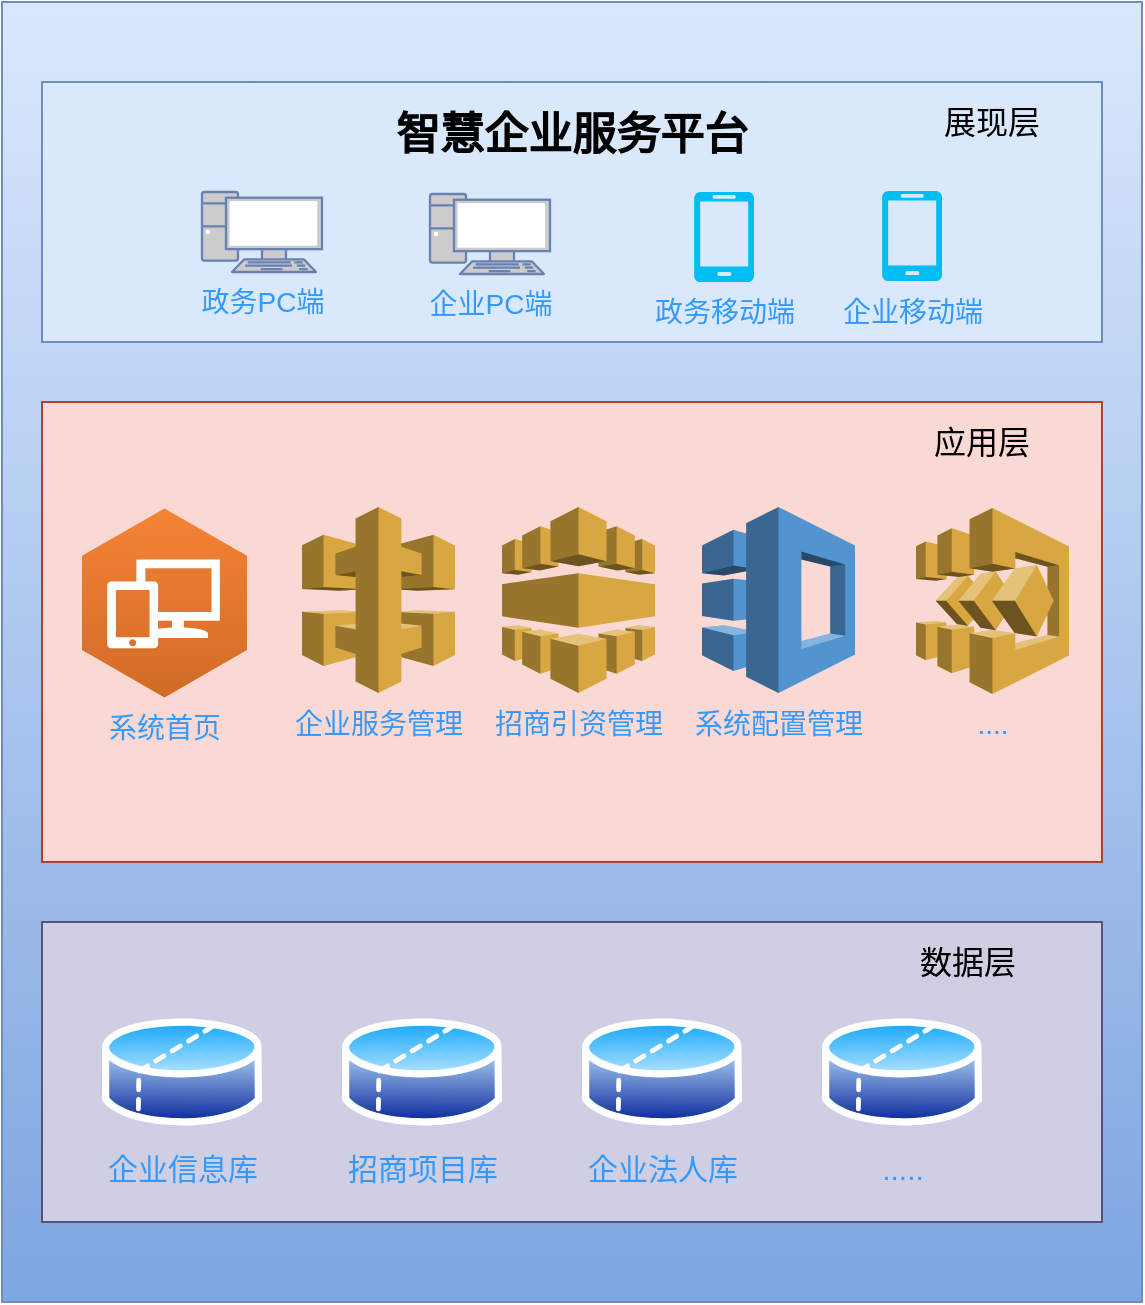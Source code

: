 <mxfile version="14.2.9" type="github">
  <diagram id="xwpSypxVo-qvQC3v7Vhw" name="Page-1">
    <mxGraphModel dx="754" dy="475" grid="1" gridSize="10" guides="1" tooltips="1" connect="1" arrows="1" fold="1" page="1" pageScale="1" pageWidth="827" pageHeight="1169" math="0" shadow="0">
      <root>
        <mxCell id="0" />
        <mxCell id="1" parent="0" />
        <mxCell id="zwwpV-oR1FDmDDmUrEG6-1" value="" style="rounded=0;whiteSpace=wrap;html=1;fillColor=#dae8fc;strokeColor=#6c8ebf;gradientColor=#7ea6e0;" vertex="1" parent="1">
          <mxGeometry x="140" y="440" width="570" height="650" as="geometry" />
        </mxCell>
        <mxCell id="zwwpV-oR1FDmDDmUrEG6-10" value="" style="group" vertex="1" connectable="0" parent="1">
          <mxGeometry x="160" y="480" width="530" height="130" as="geometry" />
        </mxCell>
        <mxCell id="zwwpV-oR1FDmDDmUrEG6-2" value="" style="rounded=0;whiteSpace=wrap;html=1;fillColor=#dae8fc;strokeColor=#6c8ebf;" vertex="1" parent="zwwpV-oR1FDmDDmUrEG6-10">
          <mxGeometry width="530" height="130" as="geometry" />
        </mxCell>
        <mxCell id="zwwpV-oR1FDmDDmUrEG6-3" value="&lt;b&gt;&lt;font style=&quot;font-size: 22px&quot;&gt;智慧企业服务平台&lt;/font&gt;&lt;/b&gt;" style="text;html=1;strokeColor=none;fillColor=none;align=center;verticalAlign=middle;whiteSpace=wrap;rounded=0;" vertex="1" parent="zwwpV-oR1FDmDDmUrEG6-10">
          <mxGeometry x="100" y="17" width="330" height="20" as="geometry" />
        </mxCell>
        <mxCell id="zwwpV-oR1FDmDDmUrEG6-4" value="&lt;font color=&quot;#3399ff&quot; style=&quot;font-size: 14px&quot;&gt;政务PC端&lt;/font&gt;" style="fontColor=#0066CC;verticalAlign=top;verticalLabelPosition=bottom;labelPosition=center;align=center;html=1;outlineConnect=0;fillColor=#CCCCCC;strokeColor=#6881B3;gradientColor=none;gradientDirection=north;strokeWidth=2;shape=mxgraph.networks.pc;" vertex="1" parent="zwwpV-oR1FDmDDmUrEG6-10">
          <mxGeometry x="80" y="55" width="60" height="40" as="geometry" />
        </mxCell>
        <mxCell id="zwwpV-oR1FDmDDmUrEG6-5" value="&lt;font color=&quot;#3399ff&quot; style=&quot;font-size: 14px&quot;&gt;企业PC端&lt;/font&gt;" style="fontColor=#0066CC;verticalAlign=top;verticalLabelPosition=bottom;labelPosition=center;align=center;html=1;outlineConnect=0;fillColor=#CCCCCC;strokeColor=#6881B3;gradientColor=none;gradientDirection=north;strokeWidth=2;shape=mxgraph.networks.pc;" vertex="1" parent="zwwpV-oR1FDmDDmUrEG6-10">
          <mxGeometry x="194" y="56" width="60" height="40" as="geometry" />
        </mxCell>
        <mxCell id="zwwpV-oR1FDmDDmUrEG6-7" value="&lt;font color=&quot;#3399ff&quot; style=&quot;font-size: 14px&quot;&gt;政务移动端&lt;/font&gt;" style="verticalLabelPosition=bottom;html=1;verticalAlign=top;align=center;strokeColor=none;fillColor=#00BEF2;shape=mxgraph.azure.mobile;pointerEvents=1;" vertex="1" parent="zwwpV-oR1FDmDDmUrEG6-10">
          <mxGeometry x="326" y="55" width="30" height="45" as="geometry" />
        </mxCell>
        <mxCell id="zwwpV-oR1FDmDDmUrEG6-8" value="&lt;font color=&quot;#3399ff&quot; style=&quot;font-size: 14px&quot;&gt;企业移动端&lt;/font&gt;" style="verticalLabelPosition=bottom;html=1;verticalAlign=top;align=center;strokeColor=none;fillColor=#00BEF2;shape=mxgraph.azure.mobile;pointerEvents=1;" vertex="1" parent="zwwpV-oR1FDmDDmUrEG6-10">
          <mxGeometry x="420" y="54.5" width="30" height="45" as="geometry" />
        </mxCell>
        <mxCell id="zwwpV-oR1FDmDDmUrEG6-9" value="&lt;font style=&quot;font-size: 16px&quot;&gt;展现层&lt;/font&gt;" style="text;html=1;strokeColor=none;fillColor=none;align=center;verticalAlign=middle;whiteSpace=wrap;rounded=0;" vertex="1" parent="zwwpV-oR1FDmDDmUrEG6-10">
          <mxGeometry x="450" y="10" width="50" height="20" as="geometry" />
        </mxCell>
        <mxCell id="zwwpV-oR1FDmDDmUrEG6-11" value="" style="group;fillColor=#fad9d5;strokeColor=#ae4132;container=0;" vertex="1" connectable="0" parent="1">
          <mxGeometry x="160" y="640" width="530" height="230" as="geometry" />
        </mxCell>
        <mxCell id="zwwpV-oR1FDmDDmUrEG6-18" value="&lt;font style=&quot;font-size: 16px&quot;&gt;应用层&lt;br&gt;&lt;/font&gt;" style="text;html=1;strokeColor=none;fillColor=none;align=center;verticalAlign=middle;whiteSpace=wrap;rounded=0;" vertex="1" parent="1">
          <mxGeometry x="600" y="650" width="60" height="20" as="geometry" />
        </mxCell>
        <mxCell id="zwwpV-oR1FDmDDmUrEG6-19" value="" style="group;fillColor=#d0cee2;strokeColor=#56517e;container=0;" vertex="1" connectable="0" parent="1">
          <mxGeometry x="160" y="900" width="530" height="150" as="geometry" />
        </mxCell>
        <mxCell id="zwwpV-oR1FDmDDmUrEG6-20" value="&lt;font style=&quot;font-size: 16px&quot;&gt;数据层&lt;br&gt;&lt;/font&gt;" style="text;html=1;fillColor=#d0cee2;align=center;verticalAlign=middle;whiteSpace=wrap;rounded=0;dashed=1;" vertex="1" parent="1">
          <mxGeometry x="593" y="910" width="60" height="20" as="geometry" />
        </mxCell>
        <mxCell id="zwwpV-oR1FDmDDmUrEG6-21" value="&lt;font color=&quot;#3399ff&quot; style=&quot;font-size: 15px&quot;&gt;企业信息库&lt;/font&gt;" style="aspect=fixed;perimeter=ellipsePerimeter;html=1;align=center;shadow=0;dashed=0;spacingTop=3;image;image=img/lib/active_directory/database_partition_2.svg;labelBackgroundColor=none;" vertex="1" parent="1">
          <mxGeometry x="190" y="945.4" width="80" height="59.2" as="geometry" />
        </mxCell>
        <mxCell id="zwwpV-oR1FDmDDmUrEG6-30" value="&lt;font color=&quot;#3399ff&quot; style=&quot;font-size: 15px&quot;&gt;招商项目库&lt;/font&gt;" style="aspect=fixed;perimeter=ellipsePerimeter;html=1;align=center;shadow=0;dashed=0;spacingTop=3;image;image=img/lib/active_directory/database_partition_2.svg;labelBackgroundColor=none;" vertex="1" parent="1">
          <mxGeometry x="310" y="945.4" width="80" height="59.2" as="geometry" />
        </mxCell>
        <mxCell id="zwwpV-oR1FDmDDmUrEG6-31" value="&lt;font color=&quot;#3399ff&quot; style=&quot;font-size: 15px&quot;&gt;企业法人库&lt;/font&gt;" style="aspect=fixed;perimeter=ellipsePerimeter;html=1;align=center;shadow=0;dashed=0;spacingTop=3;image;image=img/lib/active_directory/database_partition_2.svg;labelBackgroundColor=none;" vertex="1" parent="1">
          <mxGeometry x="430" y="945.4" width="80" height="59.2" as="geometry" />
        </mxCell>
        <mxCell id="zwwpV-oR1FDmDDmUrEG6-32" value="&lt;font color=&quot;#3399ff&quot;&gt;&lt;span style=&quot;font-size: 15px&quot;&gt;.....&lt;/span&gt;&lt;/font&gt;" style="aspect=fixed;perimeter=ellipsePerimeter;html=1;align=center;shadow=0;dashed=0;spacingTop=3;image;image=img/lib/active_directory/database_partition_2.svg;labelBackgroundColor=none;" vertex="1" parent="1">
          <mxGeometry x="550" y="945.4" width="80" height="59.2" as="geometry" />
        </mxCell>
        <mxCell id="zwwpV-oR1FDmDDmUrEG6-35" value="&lt;font color=&quot;#3399ff&quot; style=&quot;font-size: 14px&quot;&gt;系统首页&lt;/font&gt;" style="outlineConnect=0;dashed=0;verticalLabelPosition=bottom;verticalAlign=top;align=center;html=1;shape=mxgraph.aws3.workspaces;fillColor=#D16A28;gradientColor=#F58435;gradientDirection=north;labelBackgroundColor=none;" vertex="1" parent="1">
          <mxGeometry x="180" y="693.25" width="82.5" height="94.5" as="geometry" />
        </mxCell>
        <mxCell id="zwwpV-oR1FDmDDmUrEG6-37" value="&lt;font color=&quot;#3399ff&quot; style=&quot;font-size: 14px&quot;&gt;招商引资管理&lt;/font&gt;" style="outlineConnect=0;dashed=0;verticalLabelPosition=bottom;verticalAlign=top;align=center;html=1;shape=mxgraph.aws3.elastic_transcoder;fillColor=#D9A741;gradientColor=none;labelBackgroundColor=none;" vertex="1" parent="1">
          <mxGeometry x="390" y="692.5" width="76.5" height="93" as="geometry" />
        </mxCell>
        <mxCell id="zwwpV-oR1FDmDDmUrEG6-38" value="&lt;font color=&quot;#3399ff&quot; style=&quot;font-size: 14px&quot;&gt;系统配置管理&lt;/font&gt;" style="outlineConnect=0;dashed=0;verticalLabelPosition=bottom;verticalAlign=top;align=center;html=1;shape=mxgraph.aws3.application_discovery_service;fillColor=#5294CF;gradientColor=none;labelBackgroundColor=none;" vertex="1" parent="1">
          <mxGeometry x="490" y="692.5" width="76.5" height="93" as="geometry" />
        </mxCell>
        <mxCell id="zwwpV-oR1FDmDDmUrEG6-39" value="&lt;font color=&quot;#3399ff&quot; style=&quot;font-size: 14px&quot;&gt;企业服务管理&lt;/font&gt;" style="outlineConnect=0;dashed=0;verticalLabelPosition=bottom;verticalAlign=top;align=center;html=1;shape=mxgraph.aws3.api_gateway;fillColor=#D9A741;gradientColor=none;labelBackgroundColor=none;" vertex="1" parent="1">
          <mxGeometry x="290" y="692.5" width="76.5" height="93" as="geometry" />
        </mxCell>
        <mxCell id="zwwpV-oR1FDmDDmUrEG6-43" value="&lt;font color=&quot;#3399ff&quot; style=&quot;font-size: 14px&quot;&gt;....&lt;/font&gt;" style="outlineConnect=0;dashed=0;verticalLabelPosition=bottom;verticalAlign=top;align=center;html=1;shape=mxgraph.aws3.step_functions;fillColor=#D9A741;gradientColor=none;labelBackgroundColor=none;" vertex="1" parent="1">
          <mxGeometry x="597" y="693" width="76.5" height="93" as="geometry" />
        </mxCell>
      </root>
    </mxGraphModel>
  </diagram>
</mxfile>
